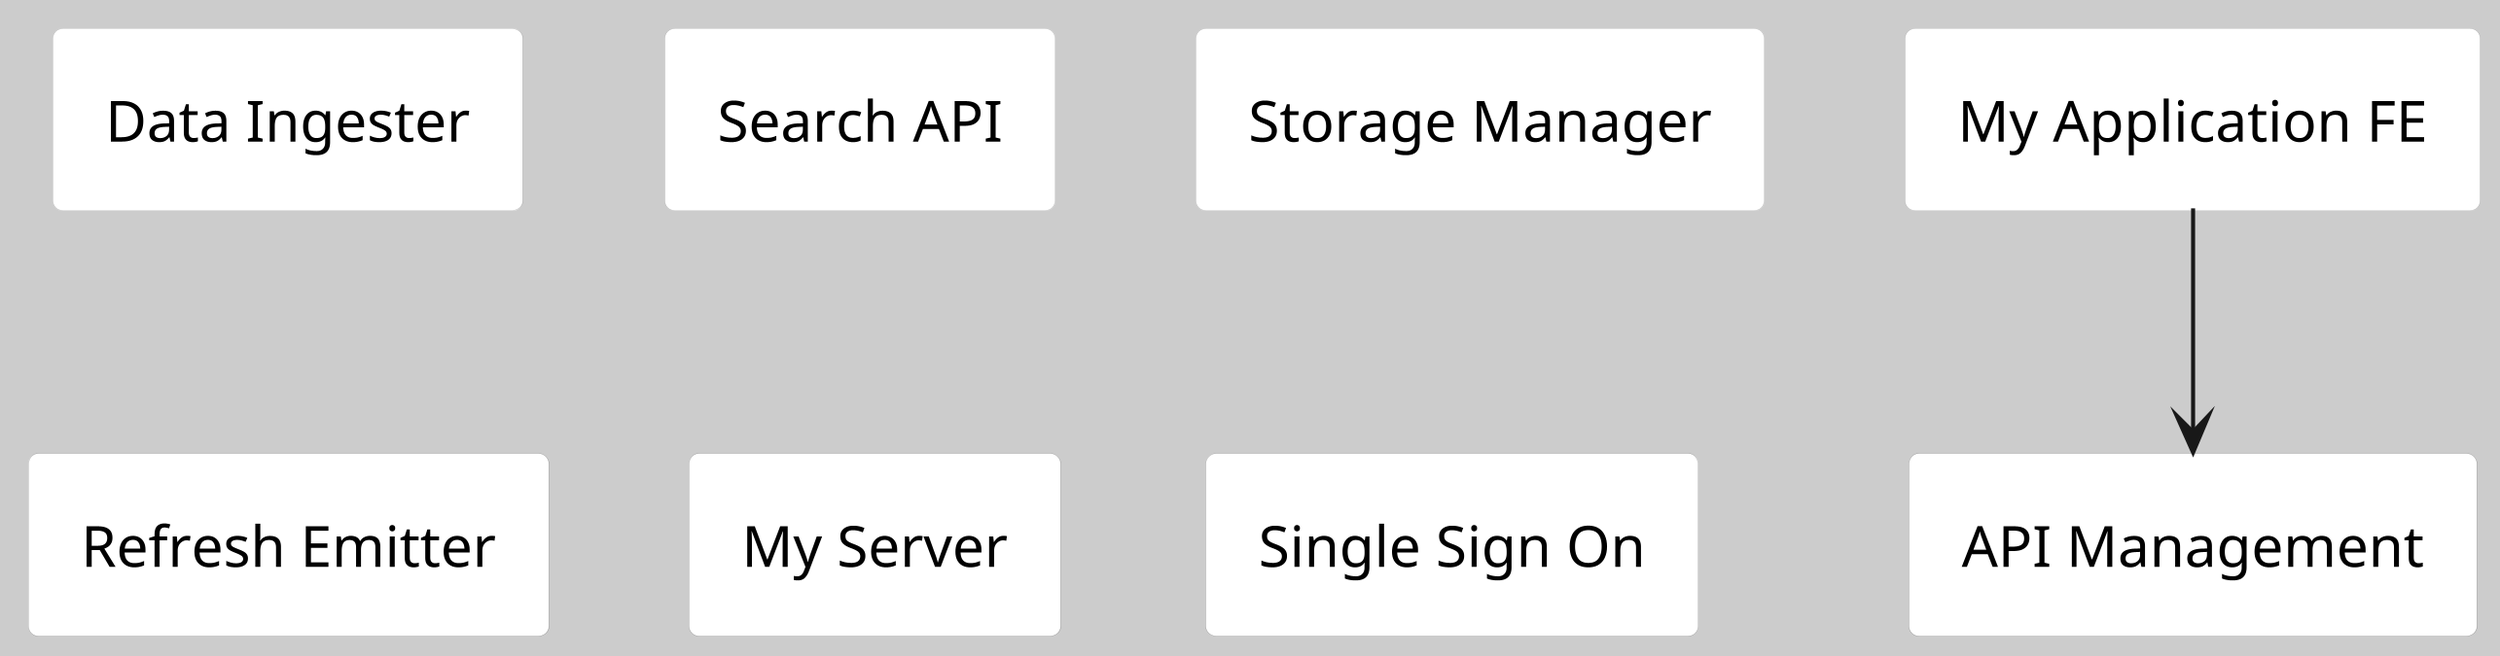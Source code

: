 @startuml
skinparam dpi 400
skinparam BackgroundColor CCCCCC
skinparam DefaultFontName Overpass
skinparam Shadowing false
skinparam Padding 3
skinparam ParticipantFontStyle bold
skinparam linetype ortho

skinparam rectangle {
    BackgroundColor FFFFFF
    BorderThickness 0
    BackgroundColor<<CamelRoute>> FFFFFF
    BackgroundColor<<CamelComponent>> BBBBBB
    BackgroundColor<<IntegrationComponent>> 00FF00
}

hide stereotype

rectangle "My Application FE" as client
rectangle "Data Ingester" as dataingest
rectangle "API Management" as apiman
rectangle "Search API" as searchapi
rectangle "Storage Manager" as smapi
rectangle "Refresh Emitter" as emitter
rectangle "My Server" as geoserver
rectangle "Single Sign On" as rhsso

client -down-> apiman

@enduml
